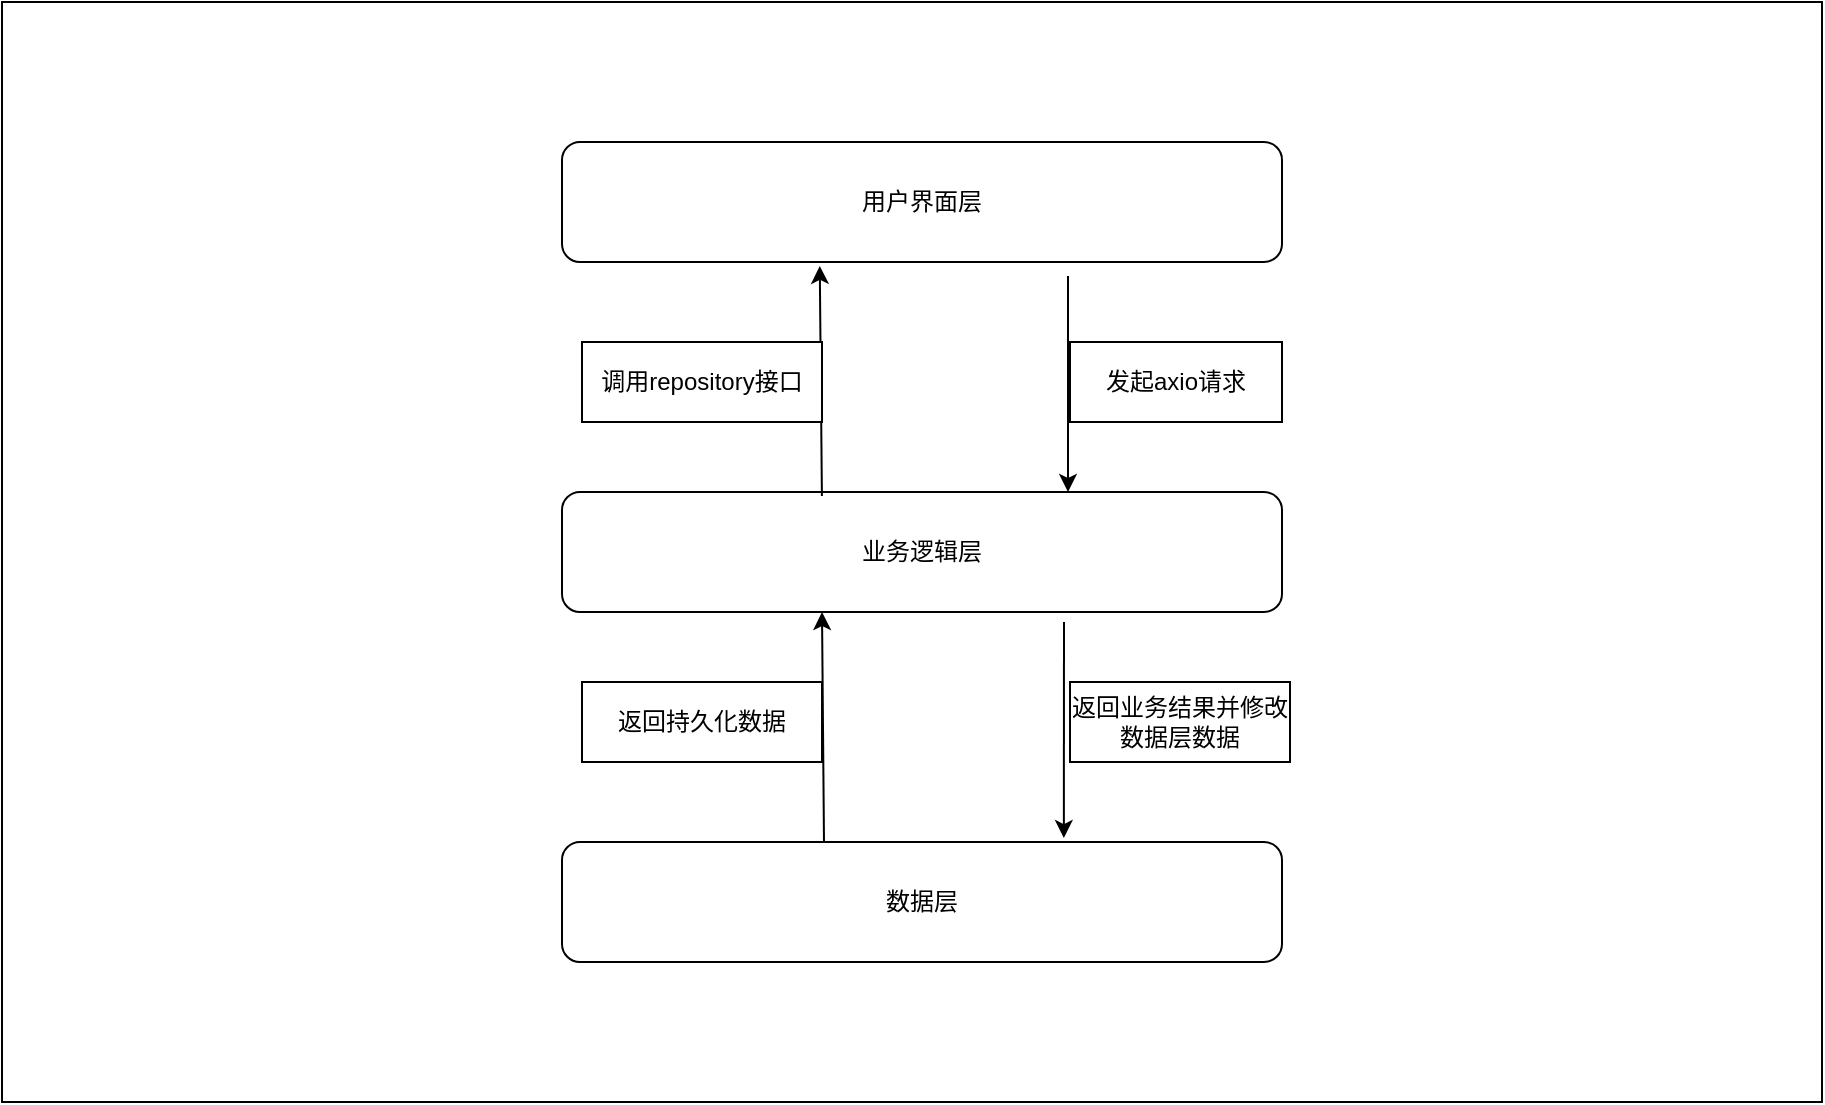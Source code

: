 <mxfile version="26.1.1">
  <diagram name="第 1 页" id="_-1DHIk3z07MvExwzeI7">
    <mxGraphModel dx="2165" dy="820" grid="1" gridSize="10" guides="1" tooltips="1" connect="1" arrows="1" fold="1" page="1" pageScale="1" pageWidth="827" pageHeight="1169" math="0" shadow="0">
      <root>
        <mxCell id="0" />
        <mxCell id="1" parent="0" />
        <mxCell id="mHUgRa_8iIpHX4wLGQsA-1" value="" style="rounded=0;whiteSpace=wrap;html=1;" vertex="1" parent="1">
          <mxGeometry x="-120" y="110" width="910" height="550" as="geometry" />
        </mxCell>
        <mxCell id="mHUgRa_8iIpHX4wLGQsA-2" value="用户界面层" style="rounded=1;whiteSpace=wrap;html=1;" vertex="1" parent="1">
          <mxGeometry x="160" y="180" width="360" height="60" as="geometry" />
        </mxCell>
        <mxCell id="mHUgRa_8iIpHX4wLGQsA-3" value="业务逻辑层" style="rounded=1;whiteSpace=wrap;html=1;" vertex="1" parent="1">
          <mxGeometry x="160" y="355" width="360" height="60" as="geometry" />
        </mxCell>
        <mxCell id="mHUgRa_8iIpHX4wLGQsA-4" value="数据层" style="rounded=1;whiteSpace=wrap;html=1;" vertex="1" parent="1">
          <mxGeometry x="160" y="530" width="360" height="60" as="geometry" />
        </mxCell>
        <mxCell id="mHUgRa_8iIpHX4wLGQsA-6" value="" style="endArrow=classic;html=1;rounded=0;entryX=0.358;entryY=1.033;entryDx=0;entryDy=0;entryPerimeter=0;exitX=0.361;exitY=0.033;exitDx=0;exitDy=0;exitPerimeter=0;" edge="1" parent="1" source="mHUgRa_8iIpHX4wLGQsA-3" target="mHUgRa_8iIpHX4wLGQsA-2">
          <mxGeometry width="50" height="50" relative="1" as="geometry">
            <mxPoint x="290" y="330" as="sourcePoint" />
            <mxPoint x="330" y="290" as="targetPoint" />
          </mxGeometry>
        </mxCell>
        <mxCell id="mHUgRa_8iIpHX4wLGQsA-7" value="" style="endArrow=classic;html=1;rounded=0;entryX=0.358;entryY=1.033;entryDx=0;entryDy=0;entryPerimeter=0;exitX=0.361;exitY=0.033;exitDx=0;exitDy=0;exitPerimeter=0;" edge="1" parent="1">
          <mxGeometry width="50" height="50" relative="1" as="geometry">
            <mxPoint x="291" y="530" as="sourcePoint" />
            <mxPoint x="290" y="415" as="targetPoint" />
          </mxGeometry>
        </mxCell>
        <mxCell id="mHUgRa_8iIpHX4wLGQsA-8" value="" style="endArrow=classic;html=1;rounded=0;entryX=0.697;entryY=-0.033;entryDx=0;entryDy=0;entryPerimeter=0;" edge="1" parent="1" target="mHUgRa_8iIpHX4wLGQsA-4">
          <mxGeometry width="50" height="50" relative="1" as="geometry">
            <mxPoint x="411" y="420" as="sourcePoint" />
            <mxPoint x="410" y="240" as="targetPoint" />
          </mxGeometry>
        </mxCell>
        <mxCell id="mHUgRa_8iIpHX4wLGQsA-9" value="" style="endArrow=classic;html=1;rounded=0;entryX=0.697;entryY=-0.033;entryDx=0;entryDy=0;entryPerimeter=0;" edge="1" parent="1">
          <mxGeometry width="50" height="50" relative="1" as="geometry">
            <mxPoint x="413" y="247" as="sourcePoint" />
            <mxPoint x="413" y="355" as="targetPoint" />
          </mxGeometry>
        </mxCell>
        <mxCell id="mHUgRa_8iIpHX4wLGQsA-10" value="发起axio请求" style="whiteSpace=wrap;html=1;align=center;" vertex="1" parent="1">
          <mxGeometry x="414" y="280" width="106" height="40" as="geometry" />
        </mxCell>
        <mxCell id="mHUgRa_8iIpHX4wLGQsA-11" value="调用repository接口" style="whiteSpace=wrap;html=1;align=center;" vertex="1" parent="1">
          <mxGeometry x="170" y="280" width="120" height="40" as="geometry" />
        </mxCell>
        <mxCell id="mHUgRa_8iIpHX4wLGQsA-12" value="返回业务结果并修改数据层数据" style="whiteSpace=wrap;html=1;align=center;" vertex="1" parent="1">
          <mxGeometry x="414" y="450" width="110" height="40" as="geometry" />
        </mxCell>
        <mxCell id="mHUgRa_8iIpHX4wLGQsA-14" value="返回持久化数据" style="whiteSpace=wrap;html=1;align=center;" vertex="1" parent="1">
          <mxGeometry x="170" y="450" width="120" height="40" as="geometry" />
        </mxCell>
      </root>
    </mxGraphModel>
  </diagram>
</mxfile>
